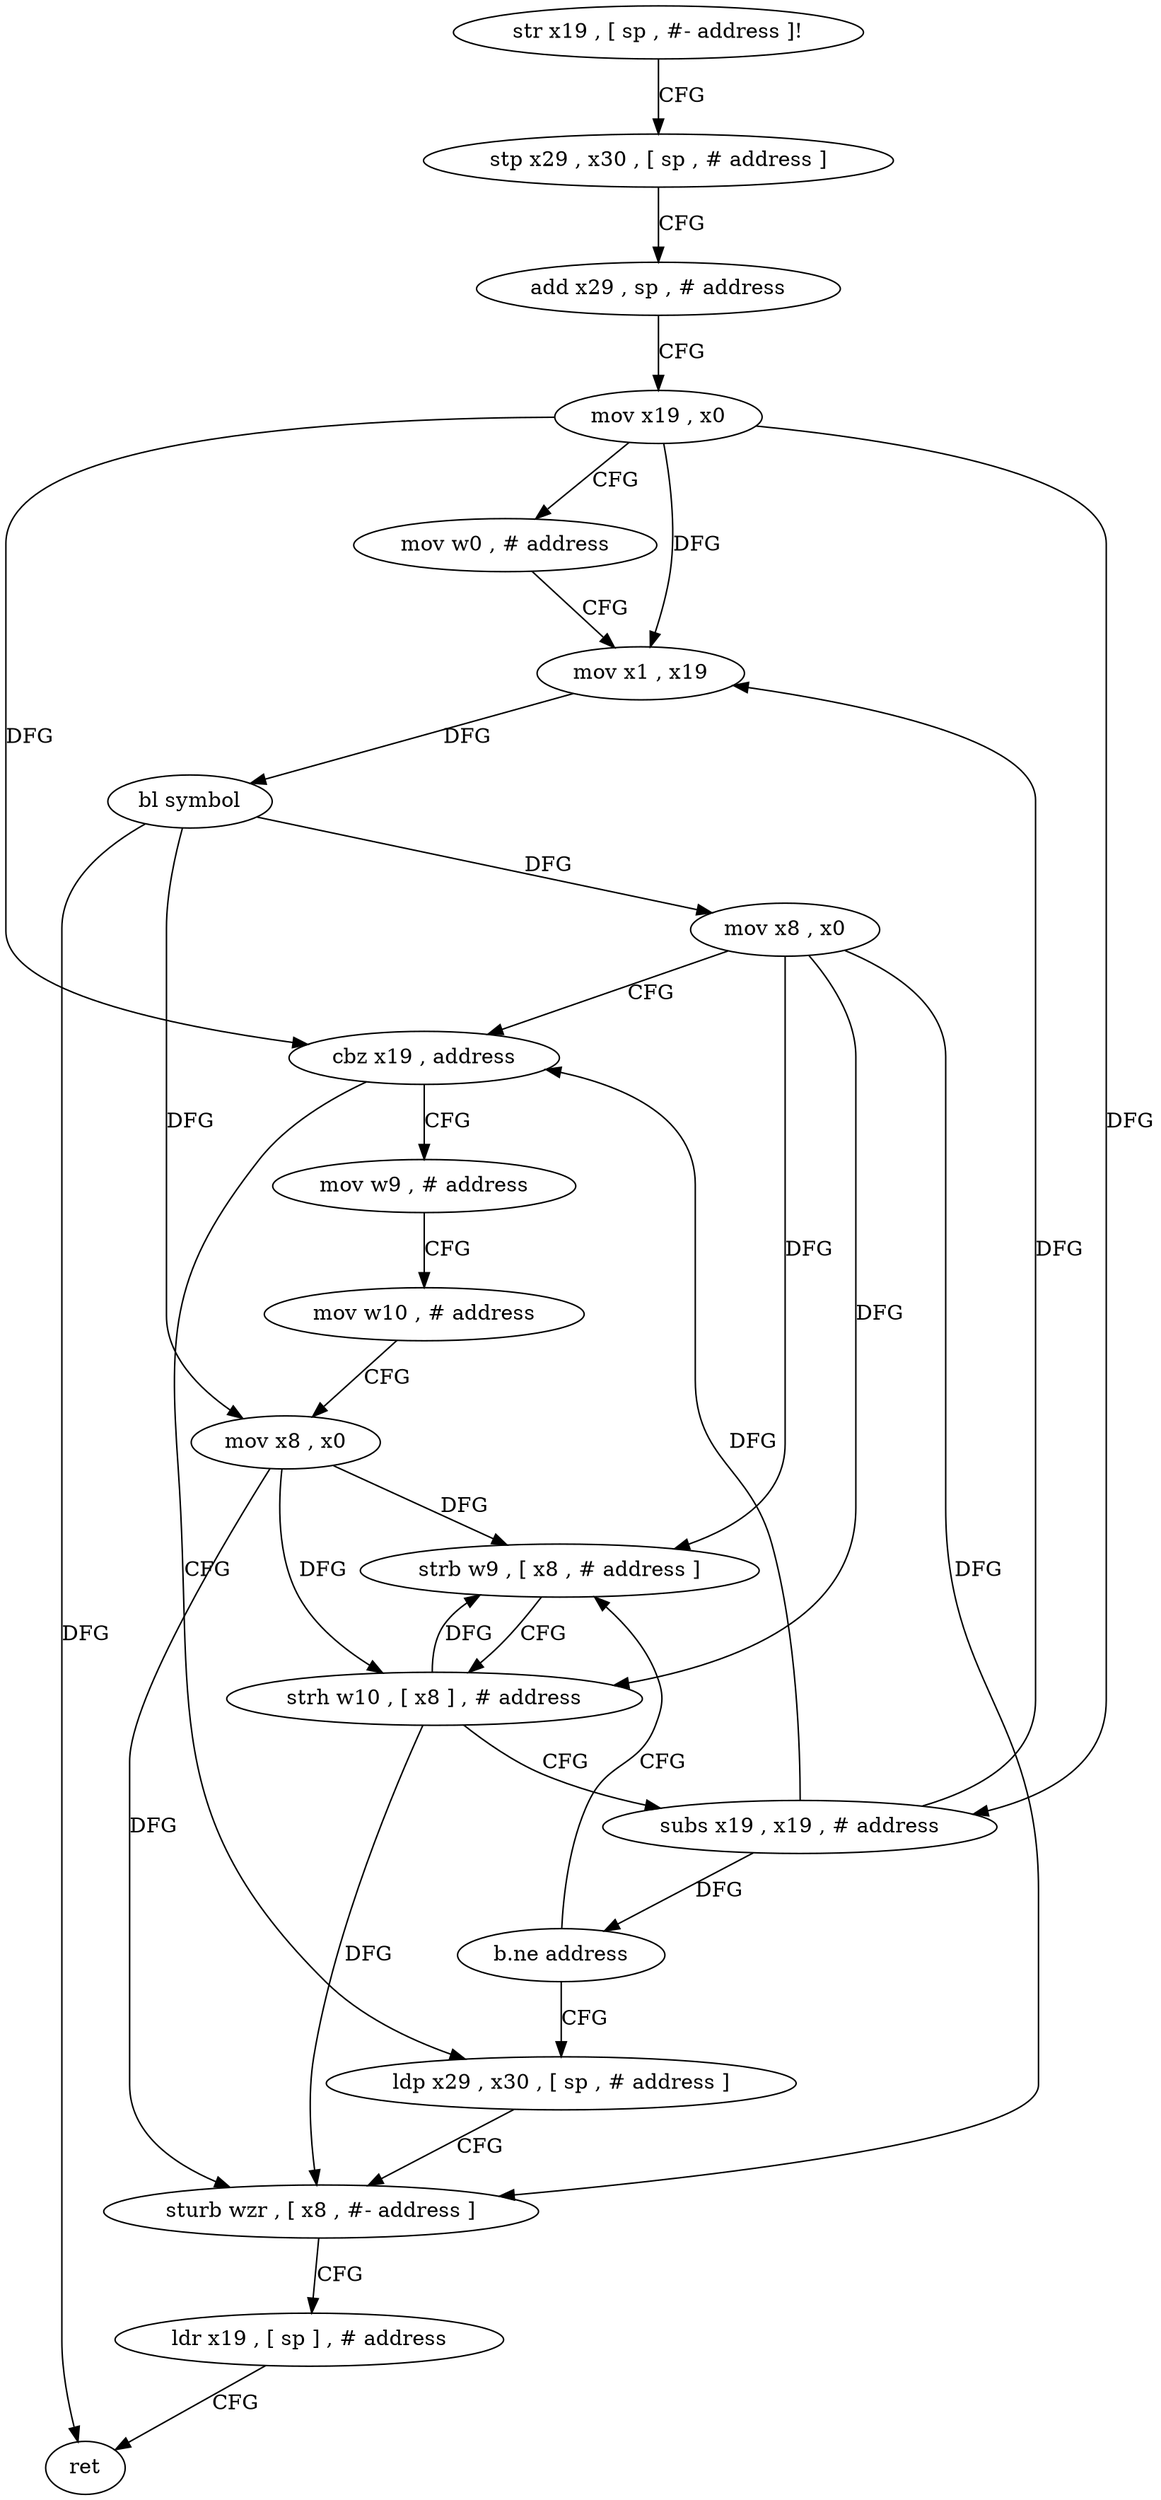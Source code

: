 digraph "func" {
"4203140" [label = "str x19 , [ sp , #- address ]!" ]
"4203144" [label = "stp x29 , x30 , [ sp , # address ]" ]
"4203148" [label = "add x29 , sp , # address" ]
"4203152" [label = "mov x19 , x0" ]
"4203156" [label = "mov w0 , # address" ]
"4203160" [label = "mov x1 , x19" ]
"4203164" [label = "bl symbol" ]
"4203168" [label = "mov x8 , x0" ]
"4203172" [label = "cbz x19 , address" ]
"4203204" [label = "ldp x29 , x30 , [ sp , # address ]" ]
"4203176" [label = "mov w9 , # address" ]
"4203208" [label = "sturb wzr , [ x8 , #- address ]" ]
"4203212" [label = "ldr x19 , [ sp ] , # address" ]
"4203216" [label = "ret" ]
"4203180" [label = "mov w10 , # address" ]
"4203184" [label = "mov x8 , x0" ]
"4203188" [label = "strb w9 , [ x8 , # address ]" ]
"4203192" [label = "strh w10 , [ x8 ] , # address" ]
"4203196" [label = "subs x19 , x19 , # address" ]
"4203200" [label = "b.ne address" ]
"4203140" -> "4203144" [ label = "CFG" ]
"4203144" -> "4203148" [ label = "CFG" ]
"4203148" -> "4203152" [ label = "CFG" ]
"4203152" -> "4203156" [ label = "CFG" ]
"4203152" -> "4203160" [ label = "DFG" ]
"4203152" -> "4203172" [ label = "DFG" ]
"4203152" -> "4203196" [ label = "DFG" ]
"4203156" -> "4203160" [ label = "CFG" ]
"4203160" -> "4203164" [ label = "DFG" ]
"4203164" -> "4203168" [ label = "DFG" ]
"4203164" -> "4203216" [ label = "DFG" ]
"4203164" -> "4203184" [ label = "DFG" ]
"4203168" -> "4203172" [ label = "CFG" ]
"4203168" -> "4203208" [ label = "DFG" ]
"4203168" -> "4203188" [ label = "DFG" ]
"4203168" -> "4203192" [ label = "DFG" ]
"4203172" -> "4203204" [ label = "CFG" ]
"4203172" -> "4203176" [ label = "CFG" ]
"4203204" -> "4203208" [ label = "CFG" ]
"4203176" -> "4203180" [ label = "CFG" ]
"4203208" -> "4203212" [ label = "CFG" ]
"4203212" -> "4203216" [ label = "CFG" ]
"4203180" -> "4203184" [ label = "CFG" ]
"4203184" -> "4203188" [ label = "DFG" ]
"4203184" -> "4203208" [ label = "DFG" ]
"4203184" -> "4203192" [ label = "DFG" ]
"4203188" -> "4203192" [ label = "CFG" ]
"4203192" -> "4203196" [ label = "CFG" ]
"4203192" -> "4203208" [ label = "DFG" ]
"4203192" -> "4203188" [ label = "DFG" ]
"4203196" -> "4203200" [ label = "DFG" ]
"4203196" -> "4203160" [ label = "DFG" ]
"4203196" -> "4203172" [ label = "DFG" ]
"4203200" -> "4203188" [ label = "CFG" ]
"4203200" -> "4203204" [ label = "CFG" ]
}
